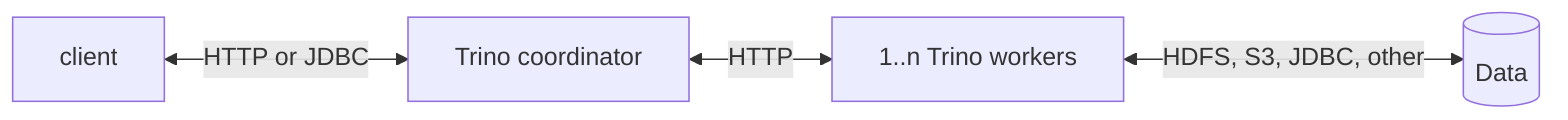 flowchart LR
    client <-- HTTP or JDBC --> coord[Trino coordinator]
    coord <-- HTTP --> work[1..n Trino workers]
    work <-- HDFS, S3, JDBC, other --> data[(Data)]